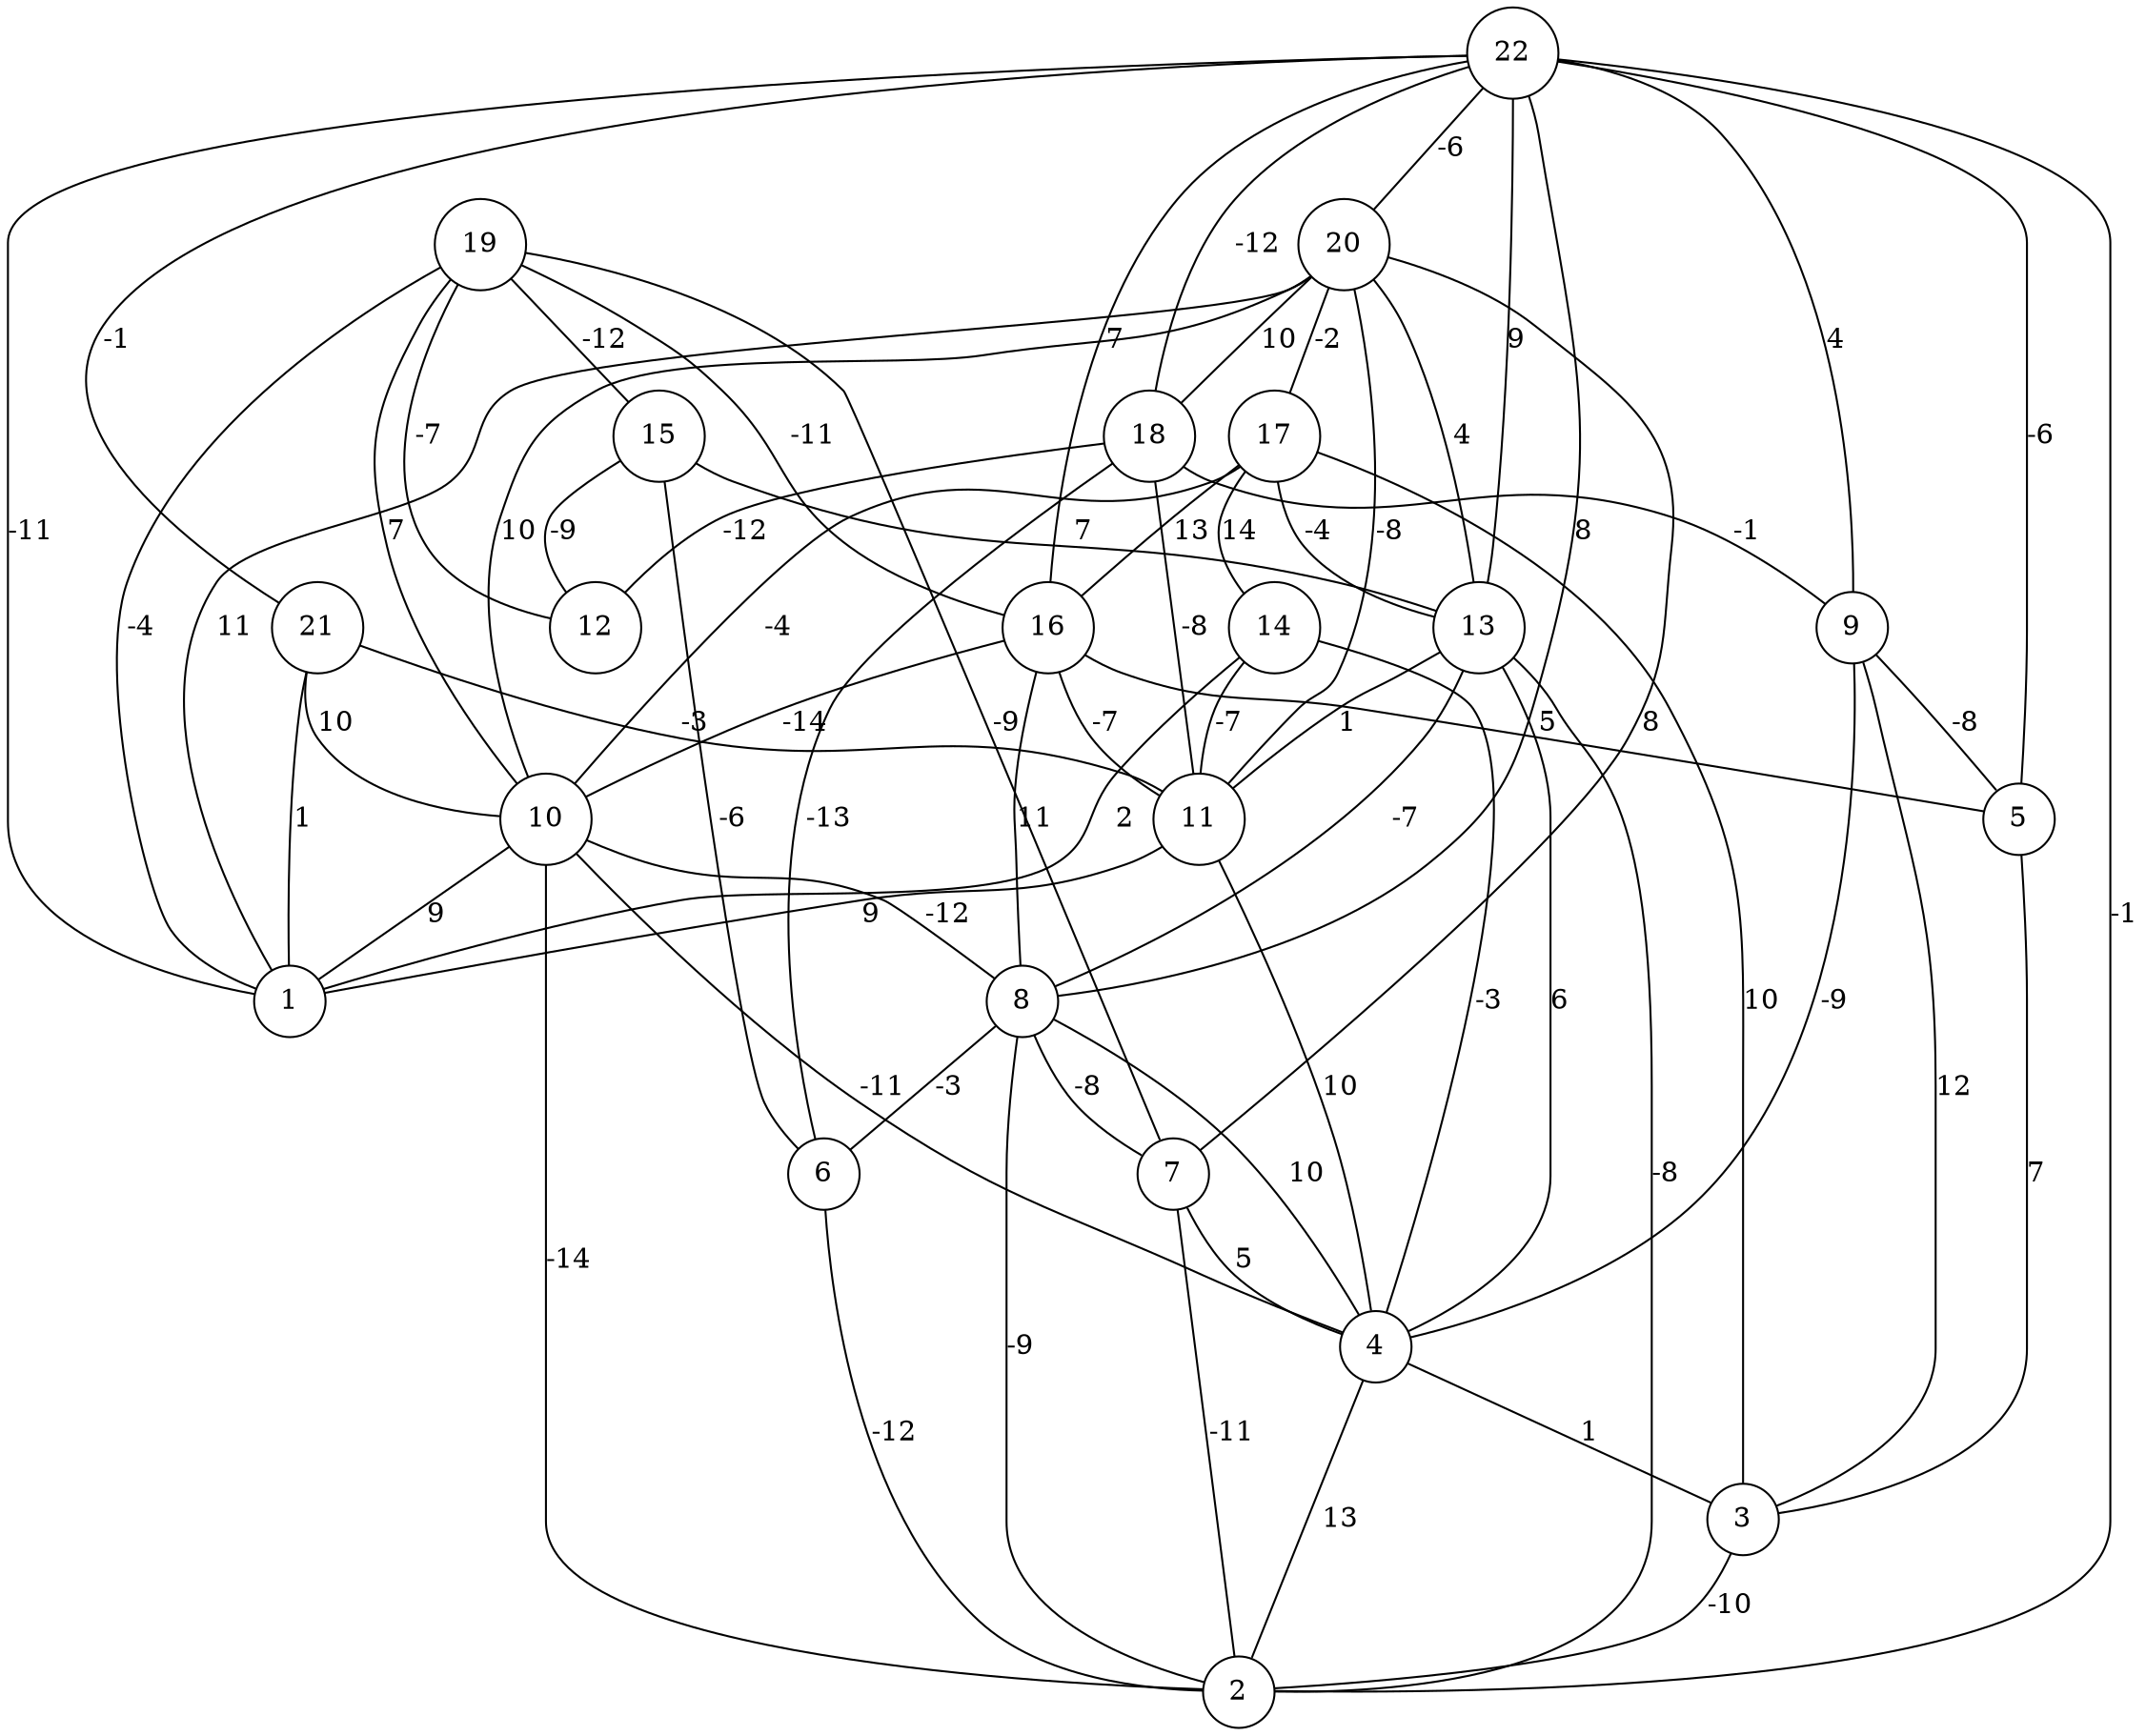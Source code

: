 graph { 
	 fontname="Helvetica,Arial,sans-serif" 
	 node [shape = circle]; 
	 22 -- 1 [label = "-11"];
	 22 -- 2 [label = "-1"];
	 22 -- 5 [label = "-6"];
	 22 -- 8 [label = "8"];
	 22 -- 9 [label = "4"];
	 22 -- 13 [label = "9"];
	 22 -- 16 [label = "7"];
	 22 -- 18 [label = "-12"];
	 22 -- 20 [label = "-6"];
	 22 -- 21 [label = "-1"];
	 21 -- 1 [label = "1"];
	 21 -- 10 [label = "10"];
	 21 -- 11 [label = "-3"];
	 20 -- 1 [label = "11"];
	 20 -- 7 [label = "8"];
	 20 -- 10 [label = "10"];
	 20 -- 11 [label = "-8"];
	 20 -- 13 [label = "4"];
	 20 -- 17 [label = "-2"];
	 20 -- 18 [label = "10"];
	 19 -- 1 [label = "-4"];
	 19 -- 7 [label = "-9"];
	 19 -- 10 [label = "7"];
	 19 -- 12 [label = "-7"];
	 19 -- 15 [label = "-12"];
	 19 -- 16 [label = "-11"];
	 18 -- 6 [label = "-13"];
	 18 -- 9 [label = "-1"];
	 18 -- 11 [label = "-8"];
	 18 -- 12 [label = "-12"];
	 17 -- 3 [label = "10"];
	 17 -- 10 [label = "-4"];
	 17 -- 13 [label = "-4"];
	 17 -- 14 [label = "14"];
	 17 -- 16 [label = "13"];
	 16 -- 5 [label = "5"];
	 16 -- 8 [label = "11"];
	 16 -- 10 [label = "-14"];
	 16 -- 11 [label = "-7"];
	 15 -- 6 [label = "-6"];
	 15 -- 12 [label = "-9"];
	 15 -- 13 [label = "7"];
	 14 -- 1 [label = "2"];
	 14 -- 4 [label = "-3"];
	 14 -- 11 [label = "-7"];
	 13 -- 2 [label = "-8"];
	 13 -- 4 [label = "6"];
	 13 -- 8 [label = "-7"];
	 13 -- 11 [label = "1"];
	 11 -- 1 [label = "9"];
	 11 -- 4 [label = "10"];
	 10 -- 1 [label = "9"];
	 10 -- 2 [label = "-14"];
	 10 -- 4 [label = "-11"];
	 10 -- 8 [label = "-12"];
	 9 -- 3 [label = "12"];
	 9 -- 4 [label = "-9"];
	 9 -- 5 [label = "-8"];
	 8 -- 2 [label = "-9"];
	 8 -- 4 [label = "10"];
	 8 -- 6 [label = "-3"];
	 8 -- 7 [label = "-8"];
	 7 -- 2 [label = "-11"];
	 7 -- 4 [label = "5"];
	 6 -- 2 [label = "-12"];
	 5 -- 3 [label = "7"];
	 4 -- 2 [label = "13"];
	 4 -- 3 [label = "1"];
	 3 -- 2 [label = "-10"];
	 1;
	 2;
	 3;
	 4;
	 5;
	 6;
	 7;
	 8;
	 9;
	 10;
	 11;
	 12;
	 13;
	 14;
	 15;
	 16;
	 17;
	 18;
	 19;
	 20;
	 21;
	 22;
}
